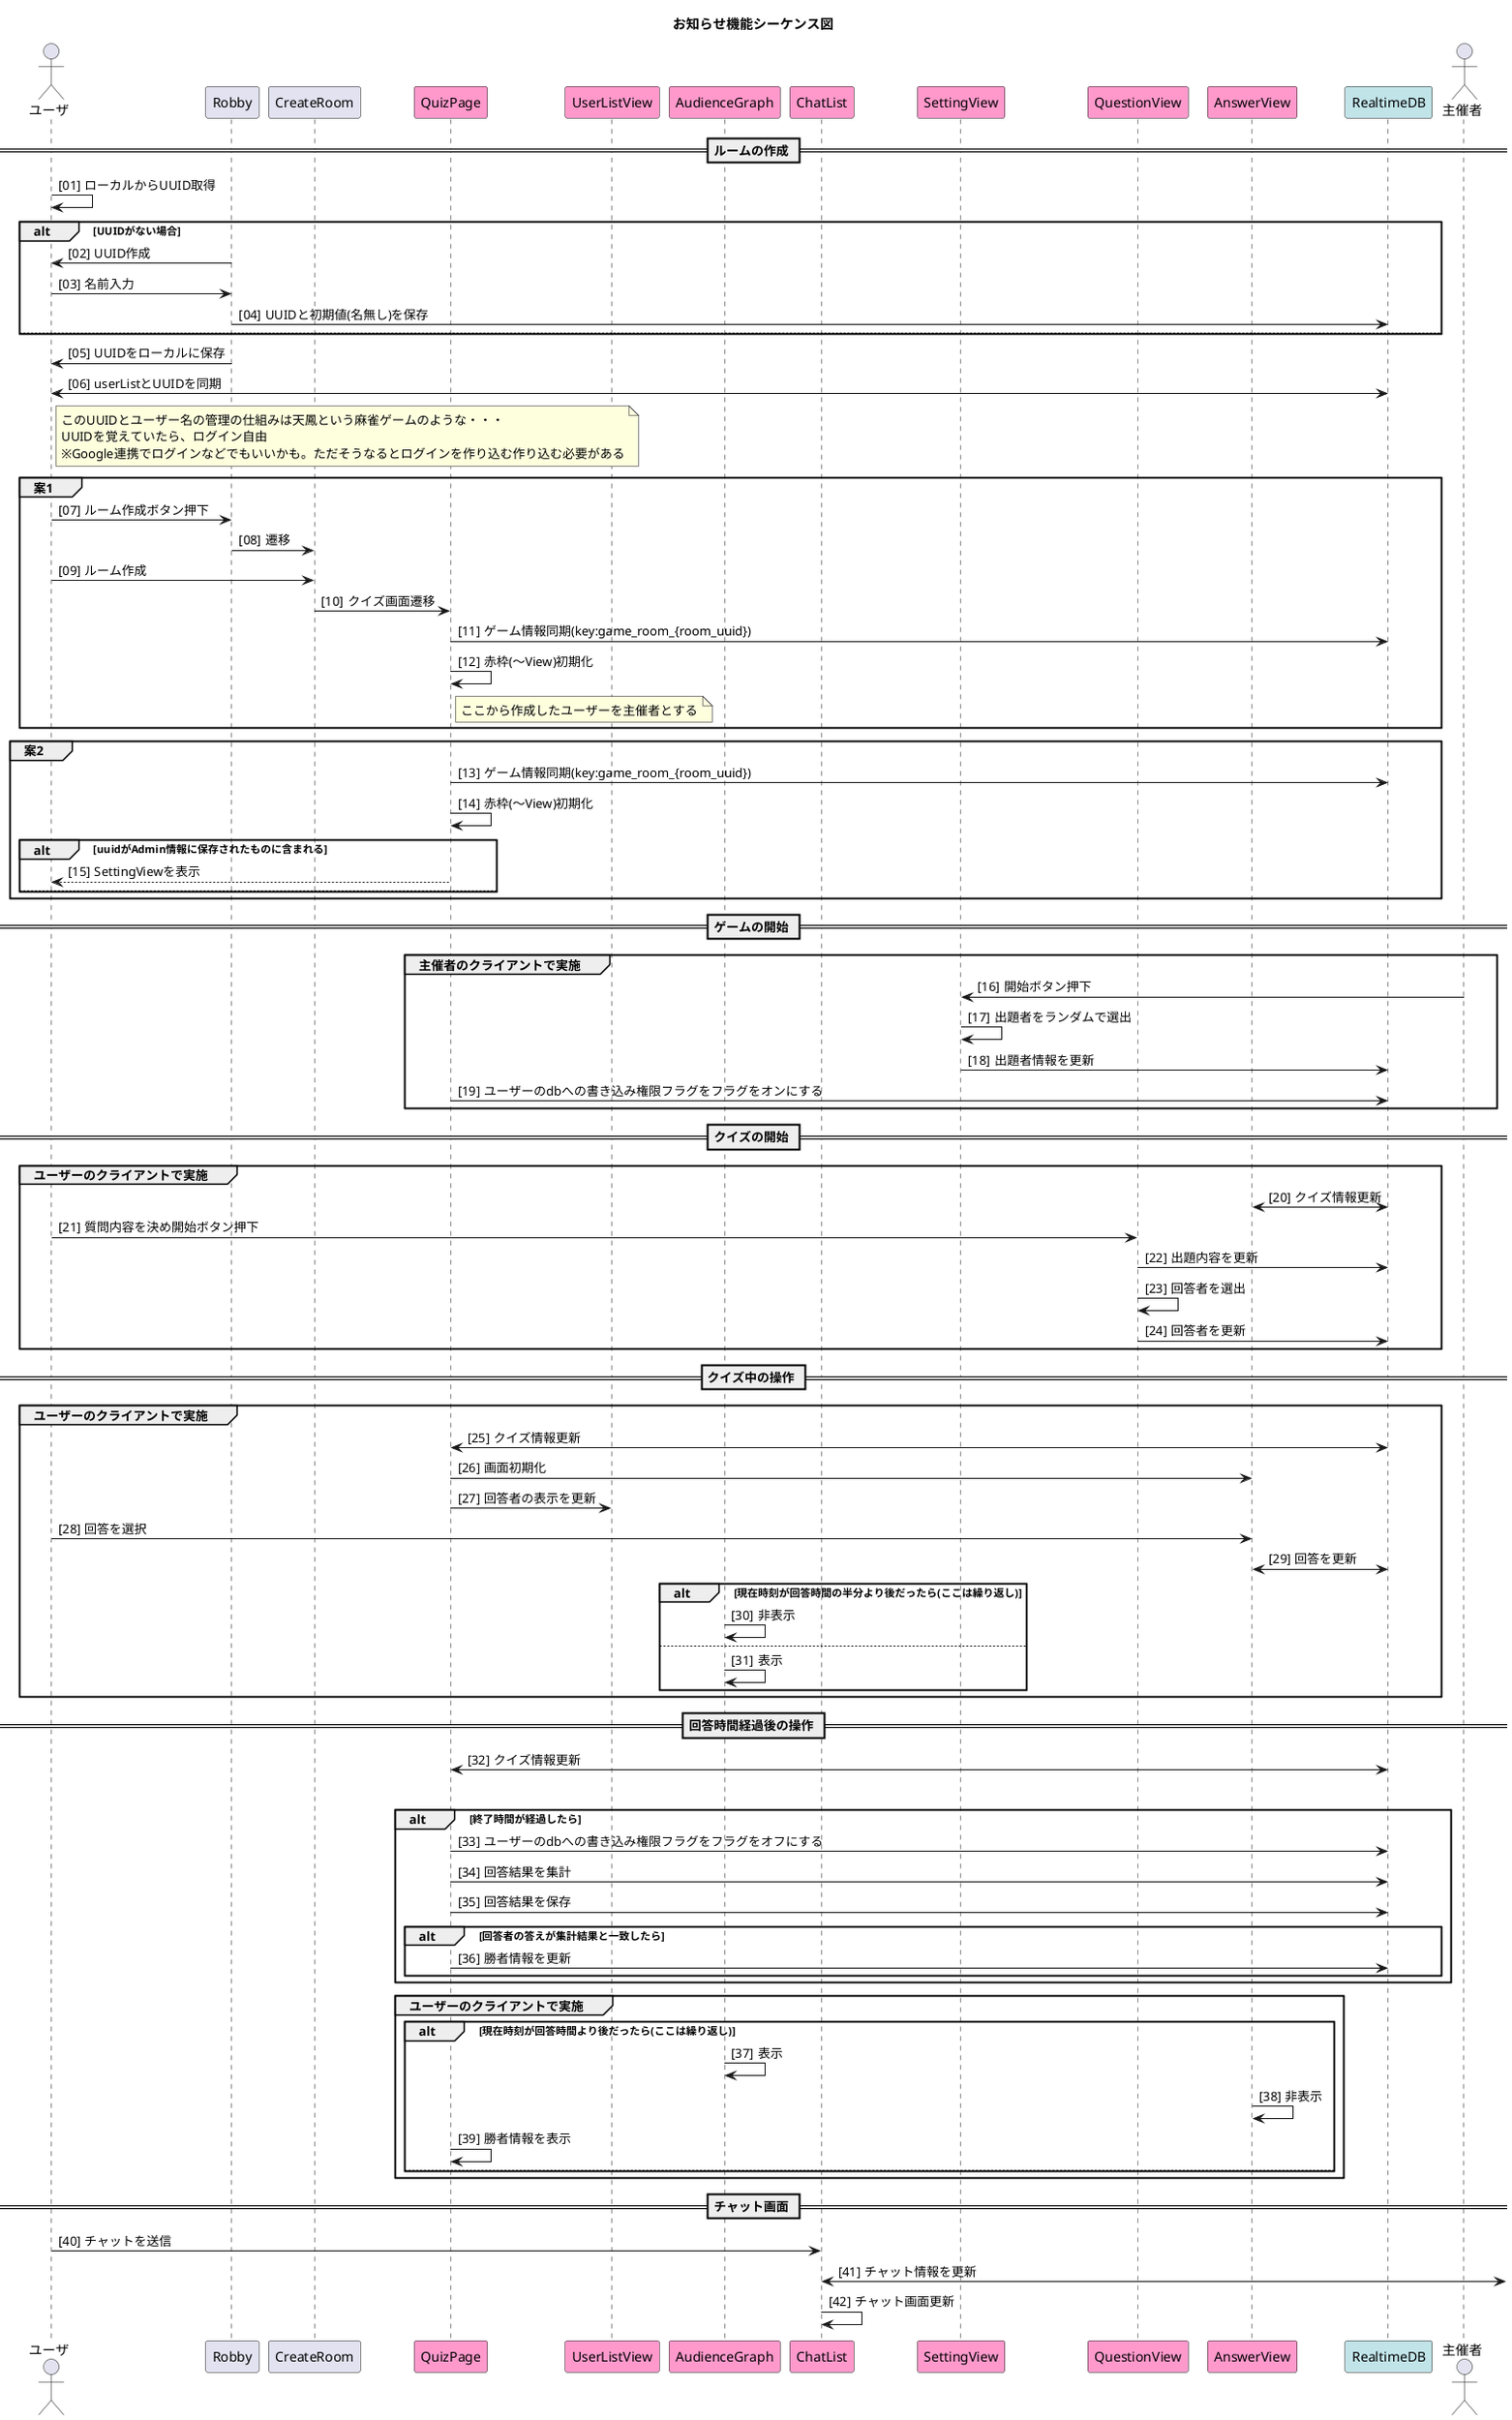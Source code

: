 @startuml
title お知らせ機能シーケンス図
autonumber "[00]"
actor ユーザ as user
participant "Robby" as robby
participant "CreateRoom" as newRoom
participant "QuizPage" as quiz #FF99CC
participant "UserListView" as users #FF99CC
participant "AudienceGraph" as audience #FF99CC
participant "ChatList" as chat #FF99CC
participant "SettingView" as setting #FF99CC
participant "QuestionView" as question #FF99CC
participant "AnswerView" as answer #FF99CC
participant "RealtimeDB" as db #c1e4e9
actor "主催者" as fac

== ルームの作成 ==
user -> user : ローカルからUUID取得
alt UUIDがない場合
    robby -> user : UUID作成
    user -> robby : 名前入力
    robby -> db : UUIDと初期値(名無し)を保存
else
end
robby -> user : UUIDをローカルに保存
user <-> db : userListとUUIDを同期
note right of user
このUUIDとユーザー名の管理の仕組みは天鳳という麻雀ゲームのような・・・
UUIDを覚えていたら、ログイン自由
※Google連携でログインなどでもいいかも。ただそうなるとログインを作り込む作り込む必要がある
end note

group 案1
user -> robby : ルーム作成ボタン押下
robby -> newRoom : 遷移
user -> newRoom : ルーム作成
newRoom -> quiz : クイズ画面遷移
quiz -> db : ゲーム情報同期(key:game_room_{room_uuid})
quiz -> quiz : 赤枠(〜View)初期化
note right of quiz
ここから作成したユーザーを主催者とする
end note
end group

group 案2
quiz -> db : ゲーム情報同期(key:game_room_{room_uuid})
quiz -> quiz : 赤枠(〜View)初期化
alt uuidがAdmin情報に保存されたものに含まれる
quiz --> user : SettingViewを表示
else
end
end group

== ゲームの開始 ==
group 主催者のクライアントで実施
fac -> setting : 開始ボタン押下
setting -> setting : 出題者をランダムで選出
setting -> db : 出題者情報を更新
quiz -> db : ユーザーのdbへの書き込み権限フラグをフラグをオンにする
end group

== クイズの開始 ==
group ユーザーのクライアントで実施
answer <-> db : クイズ情報更新
user -> question : 質問内容を決め開始ボタン押下
question -> db : 出題内容を更新
question -> question : 回答者を選出
question -> db : 回答者を更新
end group

== クイズ中の操作 ==
group ユーザーのクライアントで実施
quiz <-> db : クイズ情報更新
quiz -> answer : 画面初期化
quiz -> users : 回答者の表示を更新
user -> answer : 回答を選択
answer <-> db : 回答を更新
alt 現在時刻が回答時間の半分より後だったら(ここは繰り返し)
audience -> audience : 非表示
else
audience -> audience : 表示
end
end group

== 回答時間経過後の操作 ==
quiz <-> db : クイズ情報更新

group 主催者のクライアントで実施
alt 終了時間が経過したら
quiz -> db : ユーザーのdbへの書き込み権限フラグをフラグをオフにする
quiz -> db : 回答結果を集計
quiz -> db : 回答結果を保存
alt 回答者の答えが集計結果と一致したら
quiz -> db : 勝者情報を更新
end
end group

group ユーザーのクライアントで実施
alt 現在時刻が回答時間より後だったら(ここは繰り返し)
audience -> audience : 表示
answer -> answer : 非表示
quiz -> quiz : 勝者情報を表示
else
end
end group

== チャット画面 ==
user -> chat : チャットを送信
chat <-> : チャット情報を更新
chat -> chat : チャット画面更新

@enduml